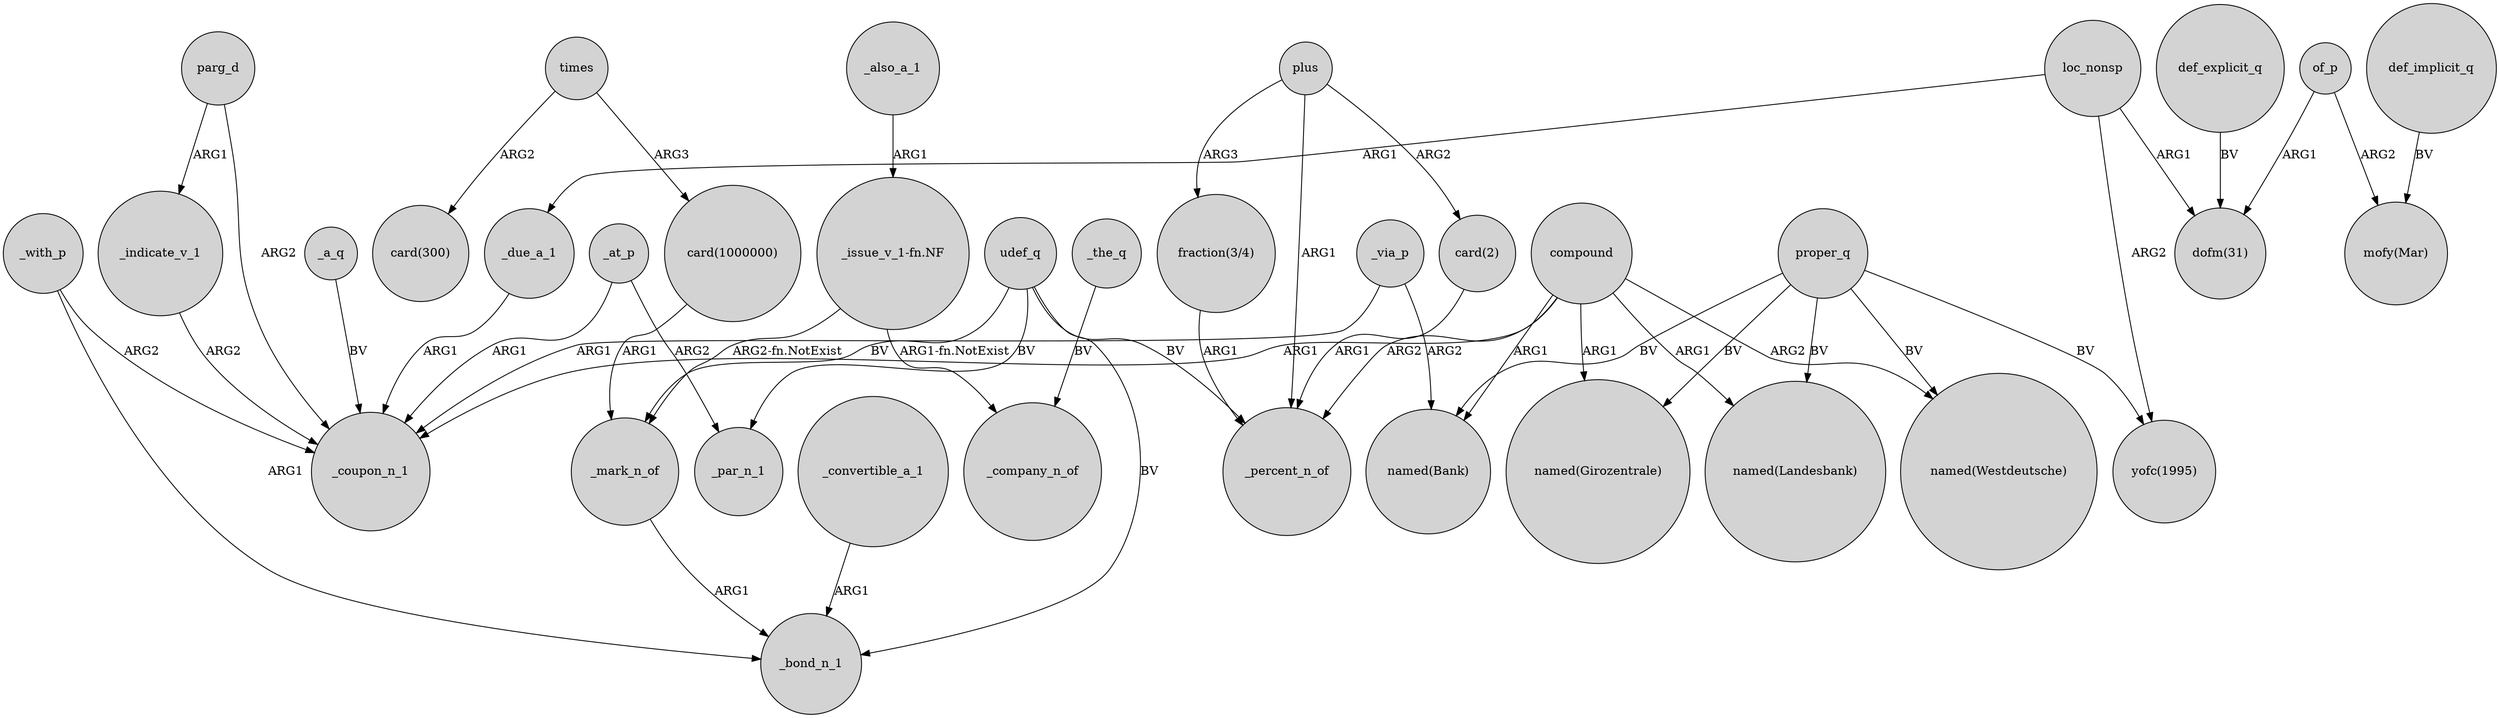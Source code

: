 digraph {
	node [shape=circle style=filled]
	compound -> _coupon_n_1 [label=ARG1]
	_with_p -> _coupon_n_1 [label=ARG2]
	loc_nonsp -> "yofc(1995)" [label=ARG2]
	udef_q -> _par_n_1 [label=BV]
	plus -> "card(2)" [label=ARG2]
	_also_a_1 -> "_issue_v_1-fn.NF" [label=ARG1]
	proper_q -> "named(Girozentrale)" [label=BV]
	udef_q -> _mark_n_of [label=BV]
	proper_q -> "named(Landesbank)" [label=BV]
	_at_p -> _par_n_1 [label=ARG2]
	proper_q -> "named(Westdeutsche)" [label=BV]
	"_issue_v_1-fn.NF" -> _mark_n_of [label="ARG2-fn.NotExist"]
	plus -> _percent_n_of [label=ARG1]
	"card(2)" -> _percent_n_of [label=ARG1]
	_with_p -> _bond_n_1 [label=ARG1]
	def_explicit_q -> "dofm(31)" [label=BV]
	times -> "card(300)" [label=ARG2]
	def_implicit_q -> "mofy(Mar)" [label=BV]
	compound -> _percent_n_of [label=ARG2]
	of_p -> "dofm(31)" [label=ARG1]
	proper_q -> "yofc(1995)" [label=BV]
	_the_q -> _company_n_of [label=BV]
	"_issue_v_1-fn.NF" -> _company_n_of [label="ARG1-fn.NotExist"]
	loc_nonsp -> "dofm(31)" [label=ARG1]
	_due_a_1 -> _coupon_n_1 [label=ARG1]
	loc_nonsp -> _due_a_1 [label=ARG1]
	proper_q -> "named(Bank)" [label=BV]
	udef_q -> _bond_n_1 [label=BV]
	"card(1000000)" -> _mark_n_of [label=ARG1]
	_a_q -> _coupon_n_1 [label=BV]
	times -> "card(1000000)" [label=ARG3]
	parg_d -> _coupon_n_1 [label=ARG2]
	_mark_n_of -> _bond_n_1 [label=ARG1]
	_via_p -> "named(Bank)" [label=ARG2]
	compound -> "named(Girozentrale)" [label=ARG1]
	_at_p -> _coupon_n_1 [label=ARG1]
	_via_p -> _coupon_n_1 [label=ARG1]
	of_p -> "mofy(Mar)" [label=ARG2]
	compound -> "named(Bank)" [label=ARG1]
	_convertible_a_1 -> _bond_n_1 [label=ARG1]
	udef_q -> _percent_n_of [label=BV]
	compound -> "named(Westdeutsche)" [label=ARG2]
	"fraction(3/4)" -> _percent_n_of [label=ARG1]
	compound -> "named(Landesbank)" [label=ARG1]
	_indicate_v_1 -> _coupon_n_1 [label=ARG2]
	parg_d -> _indicate_v_1 [label=ARG1]
	plus -> "fraction(3/4)" [label=ARG3]
}

